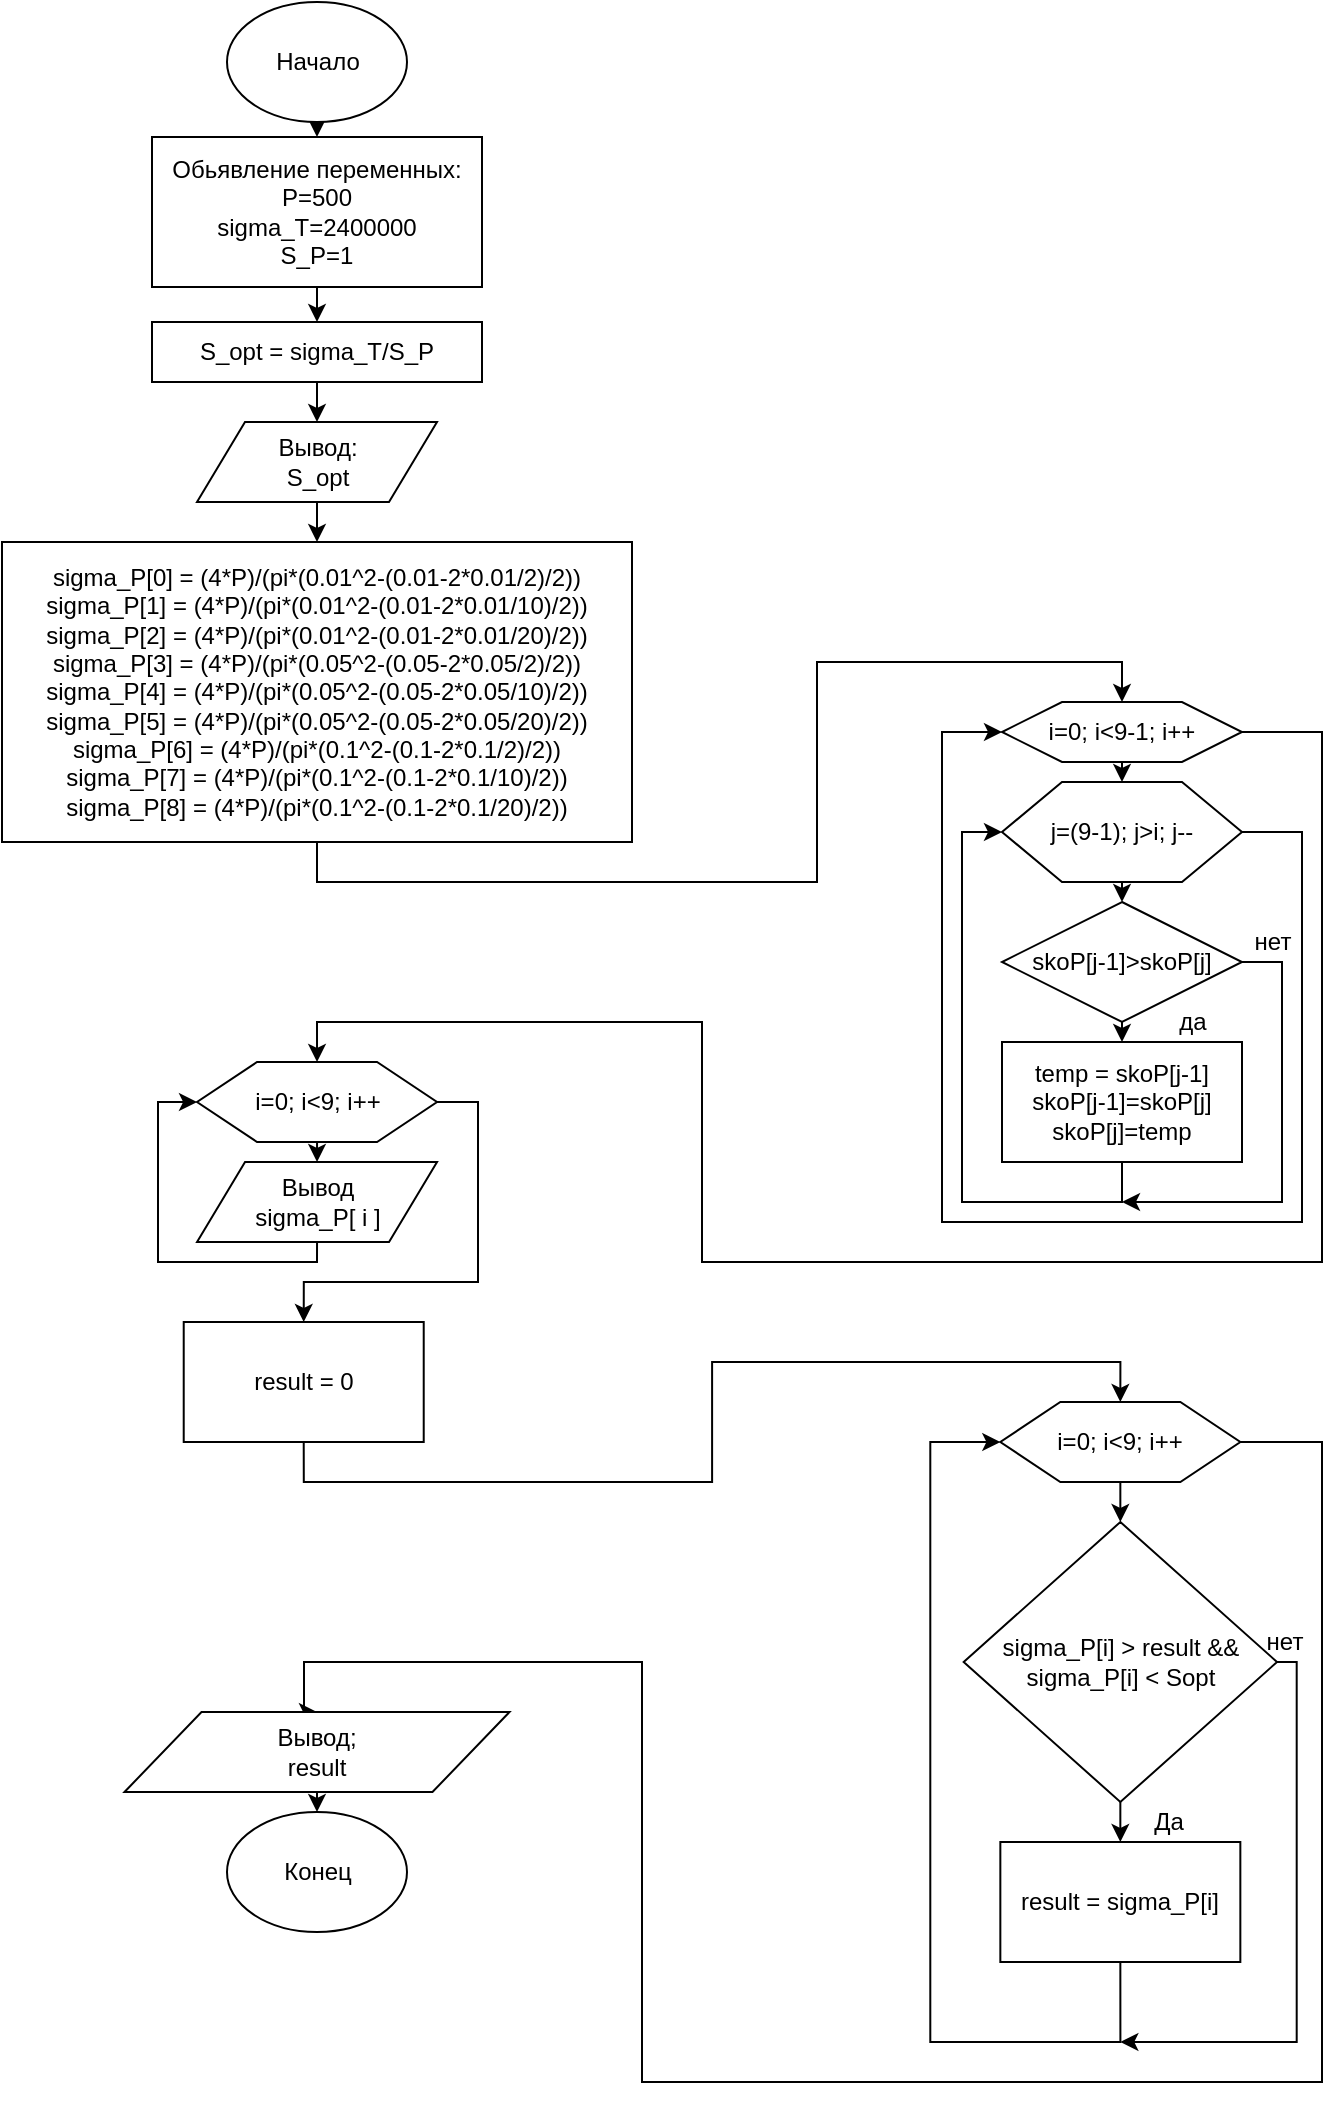 <mxfile version="12.9.6" type="device"><diagram id="tHWinmDh233oA0aXXFd2" name="Page-1"><mxGraphModel dx="2433" dy="657" grid="1" gridSize="10" guides="1" tooltips="1" connect="1" arrows="1" fold="1" page="1" pageScale="1" pageWidth="850" pageHeight="1100" math="0" shadow="0"><root><mxCell id="0"/><mxCell id="1" parent="0"/><mxCell id="iojPNK5mjRw36MOQrYAz-157" style="edgeStyle=orthogonalEdgeStyle;rounded=0;orthogonalLoop=1;jettySize=auto;html=1;exitX=1;exitY=0.5;exitDx=0;exitDy=0;" edge="1" parent="1"><mxGeometry relative="1" as="geometry"><Array as="points"><mxPoint x="905" y="1383"/><mxPoint x="905" y="1580"/><mxPoint x="815" y="1580"/></Array><mxPoint x="875" y="1382.5" as="sourcePoint"/></mxGeometry></mxCell><mxCell id="iojPNK5mjRw36MOQrYAz-158" style="edgeStyle=orthogonalEdgeStyle;rounded=0;orthogonalLoop=1;jettySize=auto;html=1;exitX=1;exitY=0.5;exitDx=0;exitDy=0;entryX=0;entryY=0.5;entryDx=0;entryDy=0;" edge="1" parent="1"><mxGeometry relative="1" as="geometry"><Array as="points"><mxPoint x="895" y="1420"/><mxPoint x="895" y="1570"/><mxPoint x="725" y="1570"/><mxPoint x="725" y="1383"/></Array><mxPoint x="755" y="1382.5" as="targetPoint"/></mxGeometry></mxCell><mxCell id="iojPNK5mjRw36MOQrYAz-159" style="edgeStyle=orthogonalEdgeStyle;rounded=0;orthogonalLoop=1;jettySize=auto;html=1;exitX=1;exitY=0.5;exitDx=0;exitDy=0;entryX=0.5;entryY=0;entryDx=0;entryDy=0;" edge="1" parent="1"><mxGeometry relative="1" as="geometry"><Array as="points"><mxPoint x="895" y="1643"/><mxPoint x="895" y="1720"/><mxPoint x="815" y="1720"/></Array><mxPoint x="875" y="1642.5" as="sourcePoint"/></mxGeometry></mxCell><mxCell id="iojPNK5mjRw36MOQrYAz-160" style="edgeStyle=orthogonalEdgeStyle;rounded=0;orthogonalLoop=1;jettySize=auto;html=1;exitX=1;exitY=0.5;exitDx=0;exitDy=0;" edge="1" parent="1"><mxGeometry relative="1" as="geometry"><Array as="points"><mxPoint x="895" y="1743"/><mxPoint x="895" y="1820"/><mxPoint x="815" y="1820"/></Array><mxPoint x="875" y="1742.5" as="sourcePoint"/></mxGeometry></mxCell><mxCell id="iojPNK5mjRw36MOQrYAz-292" style="edgeStyle=orthogonalEdgeStyle;rounded=0;orthogonalLoop=1;jettySize=auto;html=1;exitX=1;exitY=0.5;exitDx=0;exitDy=0;" edge="1" parent="1"><mxGeometry relative="1" as="geometry"><Array as="points"><mxPoint x="892.5" y="1373"/><mxPoint x="892.5" y="1570"/><mxPoint x="802.5" y="1570"/></Array><mxPoint x="862.5" y="1372.5" as="sourcePoint"/></mxGeometry></mxCell><mxCell id="iojPNK5mjRw36MOQrYAz-293" style="edgeStyle=orthogonalEdgeStyle;rounded=0;orthogonalLoop=1;jettySize=auto;html=1;exitX=1;exitY=0.5;exitDx=0;exitDy=0;entryX=0;entryY=0.5;entryDx=0;entryDy=0;" edge="1" parent="1"><mxGeometry relative="1" as="geometry"><Array as="points"><mxPoint x="882.5" y="1410"/><mxPoint x="882.5" y="1560"/><mxPoint x="712.5" y="1560"/><mxPoint x="712.5" y="1373"/></Array><mxPoint x="742.5" y="1372.5" as="targetPoint"/></mxGeometry></mxCell><mxCell id="iojPNK5mjRw36MOQrYAz-294" style="edgeStyle=orthogonalEdgeStyle;rounded=0;orthogonalLoop=1;jettySize=auto;html=1;exitX=1;exitY=0.5;exitDx=0;exitDy=0;entryX=0.5;entryY=0;entryDx=0;entryDy=0;" edge="1" parent="1"><mxGeometry relative="1" as="geometry"><Array as="points"><mxPoint x="882.5" y="1633"/><mxPoint x="882.5" y="1710"/><mxPoint x="802.5" y="1710"/></Array><mxPoint x="862.5" y="1632.5" as="sourcePoint"/></mxGeometry></mxCell><mxCell id="iojPNK5mjRw36MOQrYAz-295" style="edgeStyle=orthogonalEdgeStyle;rounded=0;orthogonalLoop=1;jettySize=auto;html=1;exitX=1;exitY=0.5;exitDx=0;exitDy=0;" edge="1" parent="1"><mxGeometry relative="1" as="geometry"><Array as="points"><mxPoint x="882.5" y="1733"/><mxPoint x="882.5" y="1810"/><mxPoint x="802.5" y="1810"/></Array><mxPoint x="862.5" y="1732.5" as="sourcePoint"/></mxGeometry></mxCell><mxCell id="iojPNK5mjRw36MOQrYAz-296" style="edgeStyle=orthogonalEdgeStyle;rounded=0;orthogonalLoop=1;jettySize=auto;html=1;exitX=0.5;exitY=1;exitDx=0;exitDy=0;entryX=0.5;entryY=0;entryDx=0;entryDy=0;" edge="1" parent="1" source="iojPNK5mjRw36MOQrYAz-297" target="iojPNK5mjRw36MOQrYAz-299"><mxGeometry relative="1" as="geometry"/></mxCell><mxCell id="iojPNK5mjRw36MOQrYAz-297" value="Начало" style="ellipse;whiteSpace=wrap;html=1;" vertex="1" parent="1"><mxGeometry x="92.5" y="30" width="90" height="60" as="geometry"/></mxCell><mxCell id="iojPNK5mjRw36MOQrYAz-298" style="edgeStyle=orthogonalEdgeStyle;rounded=0;orthogonalLoop=1;jettySize=auto;html=1;exitX=0.5;exitY=1;exitDx=0;exitDy=0;entryX=0.5;entryY=0;entryDx=0;entryDy=0;" edge="1" parent="1" source="iojPNK5mjRw36MOQrYAz-299" target="iojPNK5mjRw36MOQrYAz-301"><mxGeometry relative="1" as="geometry"/></mxCell><mxCell id="iojPNK5mjRw36MOQrYAz-299" value="&lt;div&gt;Обьявление переменных:&lt;/div&gt;&lt;div&gt;P=500&lt;/div&gt;&lt;div&gt;sigma_T=2400000&lt;/div&gt;&lt;div&gt;S_P=1&lt;br&gt;&lt;/div&gt;" style="rounded=0;whiteSpace=wrap;html=1;" vertex="1" parent="1"><mxGeometry x="55" y="97.5" width="165" height="75" as="geometry"/></mxCell><mxCell id="iojPNK5mjRw36MOQrYAz-300" style="edgeStyle=orthogonalEdgeStyle;rounded=0;orthogonalLoop=1;jettySize=auto;html=1;exitX=0.5;exitY=1;exitDx=0;exitDy=0;entryX=0.5;entryY=0;entryDx=0;entryDy=0;" edge="1" parent="1" source="iojPNK5mjRw36MOQrYAz-301" target="iojPNK5mjRw36MOQrYAz-303"><mxGeometry relative="1" as="geometry"/></mxCell><mxCell id="iojPNK5mjRw36MOQrYAz-301" value="S_opt = sigma_T/S_P" style="rounded=0;whiteSpace=wrap;html=1;" vertex="1" parent="1"><mxGeometry x="55" y="190" width="165" height="30" as="geometry"/></mxCell><mxCell id="iojPNK5mjRw36MOQrYAz-339" style="edgeStyle=orthogonalEdgeStyle;rounded=0;orthogonalLoop=1;jettySize=auto;html=1;exitX=0.5;exitY=1;exitDx=0;exitDy=0;entryX=0.5;entryY=0;entryDx=0;entryDy=0;" edge="1" parent="1" source="iojPNK5mjRw36MOQrYAz-303" target="iojPNK5mjRw36MOQrYAz-312"><mxGeometry relative="1" as="geometry"><Array as="points"><mxPoint x="138" y="300"/><mxPoint x="138" y="300"/></Array></mxGeometry></mxCell><mxCell id="iojPNK5mjRw36MOQrYAz-303" value="&lt;div&gt;Вывод:&lt;/div&gt;&lt;div&gt;S_opt&lt;br&gt;&lt;/div&gt;" style="shape=parallelogram;perimeter=parallelogramPerimeter;whiteSpace=wrap;html=1;" vertex="1" parent="1"><mxGeometry x="77.5" y="240" width="120" height="40" as="geometry"/></mxCell><mxCell id="iojPNK5mjRw36MOQrYAz-435" style="edgeStyle=orthogonalEdgeStyle;rounded=0;orthogonalLoop=1;jettySize=auto;html=1;exitX=0.5;exitY=1;exitDx=0;exitDy=0;entryX=0.5;entryY=0;entryDx=0;entryDy=0;" edge="1" parent="1" source="iojPNK5mjRw36MOQrYAz-312" target="iojPNK5mjRw36MOQrYAz-424"><mxGeometry relative="1" as="geometry"/></mxCell><mxCell id="iojPNK5mjRw36MOQrYAz-312" value="sigma_P[0] = (4*P)/(pi*(0.01^2-(0.01-2*0.01/2)/2))&lt;br&gt;sigma_P[1] = (4*P)/(pi*(0.01^2-(0.01-2*0.01/10)/2))&lt;br&gt;sigma_P[2] = (4*P)/(pi*(0.01^2-(0.01-2*0.01/20)/2))&lt;br&gt;sigma_P[3] = (4*P)/(pi*(0.05^2-(0.05-2*0.05/2)/2))&lt;br&gt;sigma_P[4] = (4*P)/(pi*(0.05^2-(0.05-2*0.05/10)/2))&lt;br&gt;sigma_P[5] = (4*P)/(pi*(0.05^2-(0.05-2*0.05/20)/2))&lt;br&gt;sigma_P[6] = (4*P)/(pi*(0.1^2-(0.1-2*0.1/2)/2))&lt;br&gt;sigma_P[7] = (4*P)/(pi*(0.1^2-(0.1-2*0.1/10)/2))&lt;br&gt;sigma_P[8] = (4*P)/(pi*(0.1^2-(0.1-2*0.1/20)/2))" style="rounded=0;whiteSpace=wrap;html=1;" vertex="1" parent="1"><mxGeometry x="-20" y="300" width="315" height="150" as="geometry"/></mxCell><mxCell id="iojPNK5mjRw36MOQrYAz-313" style="edgeStyle=orthogonalEdgeStyle;rounded=0;orthogonalLoop=1;jettySize=auto;html=1;exitX=0.5;exitY=1;exitDx=0;exitDy=0;entryX=0.5;entryY=0;entryDx=0;entryDy=0;" edge="1" parent="1" source="iojPNK5mjRw36MOQrYAz-315" target="iojPNK5mjRw36MOQrYAz-317"><mxGeometry relative="1" as="geometry"/></mxCell><mxCell id="iojPNK5mjRw36MOQrYAz-341" style="edgeStyle=orthogonalEdgeStyle;rounded=0;orthogonalLoop=1;jettySize=auto;html=1;exitX=1;exitY=0.5;exitDx=0;exitDy=0;entryX=0.5;entryY=0;entryDx=0;entryDy=0;" edge="1" parent="1" source="iojPNK5mjRw36MOQrYAz-315" target="iojPNK5mjRw36MOQrYAz-319"><mxGeometry relative="1" as="geometry"><Array as="points"><mxPoint x="218.02" y="580"/><mxPoint x="218.02" y="670"/><mxPoint x="131.02" y="670"/></Array></mxGeometry></mxCell><mxCell id="iojPNK5mjRw36MOQrYAz-315" value="i=0; i&amp;lt;9; i++" style="shape=hexagon;perimeter=hexagonPerimeter2;whiteSpace=wrap;html=1;" vertex="1" parent="1"><mxGeometry x="77.52" y="560" width="120" height="40" as="geometry"/></mxCell><mxCell id="iojPNK5mjRw36MOQrYAz-316" style="edgeStyle=orthogonalEdgeStyle;rounded=0;orthogonalLoop=1;jettySize=auto;html=1;exitX=0.5;exitY=1;exitDx=0;exitDy=0;entryX=0;entryY=0.5;entryDx=0;entryDy=0;" edge="1" parent="1" source="iojPNK5mjRw36MOQrYAz-317" target="iojPNK5mjRw36MOQrYAz-315"><mxGeometry relative="1" as="geometry"><Array as="points"><mxPoint x="138" y="660"/><mxPoint x="58" y="660"/><mxPoint x="58" y="580"/></Array></mxGeometry></mxCell><mxCell id="iojPNK5mjRw36MOQrYAz-317" value="Вывод&lt;br&gt;&lt;div&gt;sigma_P[ i ]&lt;/div&gt;" style="shape=parallelogram;perimeter=parallelogramPerimeter;whiteSpace=wrap;html=1;" vertex="1" parent="1"><mxGeometry x="77.52" y="610" width="120" height="40" as="geometry"/></mxCell><mxCell id="iojPNK5mjRw36MOQrYAz-318" style="edgeStyle=orthogonalEdgeStyle;rounded=0;orthogonalLoop=1;jettySize=auto;html=1;exitX=0.5;exitY=1;exitDx=0;exitDy=0;entryX=0.5;entryY=0;entryDx=0;entryDy=0;" edge="1" parent="1" source="iojPNK5mjRw36MOQrYAz-319" target="iojPNK5mjRw36MOQrYAz-322"><mxGeometry relative="1" as="geometry"/></mxCell><mxCell id="iojPNK5mjRw36MOQrYAz-319" value="result = 0" style="rounded=0;whiteSpace=wrap;html=1;" vertex="1" parent="1"><mxGeometry x="70.86" y="690" width="120" height="60" as="geometry"/></mxCell><mxCell id="iojPNK5mjRw36MOQrYAz-320" style="edgeStyle=orthogonalEdgeStyle;rounded=0;orthogonalLoop=1;jettySize=auto;html=1;exitX=1;exitY=0.5;exitDx=0;exitDy=0;entryX=0.5;entryY=0;entryDx=0;entryDy=0;" edge="1" parent="1" source="iojPNK5mjRw36MOQrYAz-322" target="iojPNK5mjRw36MOQrYAz-338"><mxGeometry relative="1" as="geometry"><Array as="points"><mxPoint x="640" y="750"/><mxPoint x="640" y="1070"/><mxPoint x="300" y="1070"/><mxPoint x="300" y="860"/><mxPoint x="131" y="860"/><mxPoint x="131" y="885"/></Array><mxPoint x="131.36" y="1120" as="targetPoint"/></mxGeometry></mxCell><mxCell id="iojPNK5mjRw36MOQrYAz-342" style="edgeStyle=orthogonalEdgeStyle;rounded=0;orthogonalLoop=1;jettySize=auto;html=1;exitX=0.5;exitY=1;exitDx=0;exitDy=0;entryX=0.5;entryY=0;entryDx=0;entryDy=0;" edge="1" parent="1" source="iojPNK5mjRw36MOQrYAz-322" target="iojPNK5mjRw36MOQrYAz-325"><mxGeometry relative="1" as="geometry"/></mxCell><mxCell id="iojPNK5mjRw36MOQrYAz-322" value="i=0; i&amp;lt;9; i++" style="shape=hexagon;perimeter=hexagonPerimeter2;whiteSpace=wrap;html=1;" vertex="1" parent="1"><mxGeometry x="479.17" y="730" width="120" height="40" as="geometry"/></mxCell><mxCell id="iojPNK5mjRw36MOQrYAz-323" style="edgeStyle=orthogonalEdgeStyle;rounded=0;orthogonalLoop=1;jettySize=auto;html=1;exitX=0.5;exitY=1;exitDx=0;exitDy=0;entryX=0.5;entryY=0;entryDx=0;entryDy=0;" edge="1" parent="1" source="iojPNK5mjRw36MOQrYAz-325" target="iojPNK5mjRw36MOQrYAz-329"><mxGeometry relative="1" as="geometry"/></mxCell><mxCell id="iojPNK5mjRw36MOQrYAz-324" style="edgeStyle=orthogonalEdgeStyle;rounded=0;orthogonalLoop=1;jettySize=auto;html=1;exitX=1;exitY=0.5;exitDx=0;exitDy=0;" edge="1" parent="1" source="iojPNK5mjRw36MOQrYAz-325"><mxGeometry relative="1" as="geometry"><mxPoint x="539.17" y="1050" as="targetPoint"/><Array as="points"><mxPoint x="627.33" y="860"/><mxPoint x="627.33" y="1050"/></Array></mxGeometry></mxCell><mxCell id="iojPNK5mjRw36MOQrYAz-325" value="&lt;div&gt;sigma_P[i] &amp;gt; result &amp;amp;&amp;amp;&lt;/div&gt;&lt;div&gt; sigma_P[i] &amp;lt; Sopt&lt;/div&gt;" style="rhombus;whiteSpace=wrap;html=1;" vertex="1" parent="1"><mxGeometry x="460.84" y="790" width="156.66" height="140" as="geometry"/></mxCell><mxCell id="iojPNK5mjRw36MOQrYAz-328" style="edgeStyle=orthogonalEdgeStyle;rounded=0;orthogonalLoop=1;jettySize=auto;html=1;exitX=0.5;exitY=1;exitDx=0;exitDy=0;entryX=0;entryY=0.5;entryDx=0;entryDy=0;" edge="1" parent="1" source="iojPNK5mjRw36MOQrYAz-329" target="iojPNK5mjRw36MOQrYAz-322"><mxGeometry relative="1" as="geometry"><Array as="points"><mxPoint x="539.17" y="1050"/><mxPoint x="444.17" y="1050"/><mxPoint x="444.17" y="750"/></Array></mxGeometry></mxCell><mxCell id="iojPNK5mjRw36MOQrYAz-329" value="result = sigma_P[i]" style="rounded=0;whiteSpace=wrap;html=1;" vertex="1" parent="1"><mxGeometry x="479.17" y="950" width="120" height="60" as="geometry"/></mxCell><mxCell id="iojPNK5mjRw36MOQrYAz-330" value="Да" style="text;html=1;align=center;verticalAlign=middle;resizable=0;points=[];autosize=1;" vertex="1" parent="1"><mxGeometry x="548.33" y="930" width="30" height="20" as="geometry"/></mxCell><mxCell id="iojPNK5mjRw36MOQrYAz-331" value="нет" style="text;html=1;align=center;verticalAlign=middle;resizable=0;points=[];autosize=1;" vertex="1" parent="1"><mxGeometry x="605.83" y="840" width="30" height="20" as="geometry"/></mxCell><mxCell id="iojPNK5mjRw36MOQrYAz-332" value="Конец" style="ellipse;whiteSpace=wrap;html=1;" vertex="1" parent="1"><mxGeometry x="92.5" y="935" width="90" height="60" as="geometry"/></mxCell><mxCell id="iojPNK5mjRw36MOQrYAz-337" style="edgeStyle=orthogonalEdgeStyle;rounded=0;orthogonalLoop=1;jettySize=auto;html=1;exitX=0.5;exitY=1;exitDx=0;exitDy=0;entryX=0.5;entryY=0;entryDx=0;entryDy=0;" edge="1" parent="1" source="iojPNK5mjRw36MOQrYAz-338" target="iojPNK5mjRw36MOQrYAz-332"><mxGeometry relative="1" as="geometry"/></mxCell><mxCell id="iojPNK5mjRw36MOQrYAz-338" value="&lt;div&gt;Вывод;&lt;/div&gt;&lt;div&gt;result&lt;br&gt;&lt;/div&gt;" style="shape=parallelogram;perimeter=parallelogramPerimeter;whiteSpace=wrap;html=1;" vertex="1" parent="1"><mxGeometry x="41.25" y="885" width="192.5" height="40" as="geometry"/></mxCell><mxCell id="iojPNK5mjRw36MOQrYAz-422" style="edgeStyle=orthogonalEdgeStyle;rounded=0;orthogonalLoop=1;jettySize=auto;html=1;exitX=0.5;exitY=1;exitDx=0;exitDy=0;entryX=0.5;entryY=0;entryDx=0;entryDy=0;" edge="1" parent="1" source="iojPNK5mjRw36MOQrYAz-424" target="iojPNK5mjRw36MOQrYAz-427"><mxGeometry relative="1" as="geometry"/></mxCell><mxCell id="iojPNK5mjRw36MOQrYAz-423" style="edgeStyle=orthogonalEdgeStyle;rounded=0;orthogonalLoop=1;jettySize=auto;html=1;exitX=1;exitY=0.5;exitDx=0;exitDy=0;entryX=0.5;entryY=0;entryDx=0;entryDy=0;" edge="1" parent="1" source="iojPNK5mjRw36MOQrYAz-424" target="iojPNK5mjRw36MOQrYAz-315"><mxGeometry relative="1" as="geometry"><Array as="points"><mxPoint x="640" y="395"/><mxPoint x="640" y="660"/><mxPoint x="330" y="660"/><mxPoint x="330" y="540"/><mxPoint x="138" y="540"/></Array><mxPoint x="540" y="670" as="targetPoint"/></mxGeometry></mxCell><mxCell id="iojPNK5mjRw36MOQrYAz-424" value="i=0; i&amp;lt;9-1; i++" style="shape=hexagon;perimeter=hexagonPerimeter2;whiteSpace=wrap;html=1;" vertex="1" parent="1"><mxGeometry x="480" y="380" width="120" height="30" as="geometry"/></mxCell><mxCell id="iojPNK5mjRw36MOQrYAz-425" style="edgeStyle=orthogonalEdgeStyle;rounded=0;orthogonalLoop=1;jettySize=auto;html=1;exitX=0.5;exitY=1;exitDx=0;exitDy=0;entryX=0.5;entryY=0;entryDx=0;entryDy=0;" edge="1" parent="1" source="iojPNK5mjRw36MOQrYAz-427" target="iojPNK5mjRw36MOQrYAz-430"><mxGeometry relative="1" as="geometry"/></mxCell><mxCell id="iojPNK5mjRw36MOQrYAz-426" style="edgeStyle=orthogonalEdgeStyle;rounded=0;orthogonalLoop=1;jettySize=auto;html=1;exitX=1;exitY=0.5;exitDx=0;exitDy=0;entryX=0;entryY=0.5;entryDx=0;entryDy=0;" edge="1" parent="1" source="iojPNK5mjRw36MOQrYAz-427" target="iojPNK5mjRw36MOQrYAz-424"><mxGeometry relative="1" as="geometry"><Array as="points"><mxPoint x="630" y="445"/><mxPoint x="630" y="640"/><mxPoint x="450" y="640"/><mxPoint x="450" y="395"/></Array></mxGeometry></mxCell><mxCell id="iojPNK5mjRw36MOQrYAz-427" value="j=(9-1); j&amp;gt;i; j--" style="shape=hexagon;perimeter=hexagonPerimeter2;whiteSpace=wrap;html=1;" vertex="1" parent="1"><mxGeometry x="480" y="420" width="120" height="50" as="geometry"/></mxCell><mxCell id="iojPNK5mjRw36MOQrYAz-428" style="edgeStyle=orthogonalEdgeStyle;rounded=0;orthogonalLoop=1;jettySize=auto;html=1;exitX=0.5;exitY=1;exitDx=0;exitDy=0;entryX=0.5;entryY=0;entryDx=0;entryDy=0;" edge="1" parent="1" source="iojPNK5mjRw36MOQrYAz-430" target="iojPNK5mjRw36MOQrYAz-432"><mxGeometry relative="1" as="geometry"/></mxCell><mxCell id="iojPNK5mjRw36MOQrYAz-429" style="edgeStyle=orthogonalEdgeStyle;rounded=0;orthogonalLoop=1;jettySize=auto;html=1;exitX=1;exitY=0.5;exitDx=0;exitDy=0;" edge="1" parent="1" source="iojPNK5mjRw36MOQrYAz-430"><mxGeometry relative="1" as="geometry"><mxPoint x="540" y="630" as="targetPoint"/><Array as="points"><mxPoint x="620" y="510"/><mxPoint x="620" y="630"/></Array></mxGeometry></mxCell><mxCell id="iojPNK5mjRw36MOQrYAz-430" value="skoP[j-1]&amp;gt;skoP[j]" style="rhombus;whiteSpace=wrap;html=1;" vertex="1" parent="1"><mxGeometry x="480" y="480" width="120" height="60" as="geometry"/></mxCell><mxCell id="iojPNK5mjRw36MOQrYAz-431" style="edgeStyle=orthogonalEdgeStyle;rounded=0;orthogonalLoop=1;jettySize=auto;html=1;exitX=0.5;exitY=1;exitDx=0;exitDy=0;entryX=0;entryY=0.5;entryDx=0;entryDy=0;" edge="1" parent="1" source="iojPNK5mjRw36MOQrYAz-432" target="iojPNK5mjRw36MOQrYAz-427"><mxGeometry relative="1" as="geometry"/></mxCell><mxCell id="iojPNK5mjRw36MOQrYAz-432" value="&lt;div&gt;temp = skoP[j-1]&lt;/div&gt;&lt;div&gt;skoP[j-1]=skoP[j]&lt;/div&gt;&lt;div&gt;skoP[j]=temp&lt;br&gt;&lt;/div&gt;" style="rounded=0;whiteSpace=wrap;html=1;" vertex="1" parent="1"><mxGeometry x="480" y="550" width="120" height="60" as="geometry"/></mxCell><mxCell id="iojPNK5mjRw36MOQrYAz-433" value="&lt;div&gt;да&lt;/div&gt;" style="text;html=1;align=center;verticalAlign=middle;resizable=0;points=[];autosize=1;" vertex="1" parent="1"><mxGeometry x="560" y="530" width="30" height="20" as="geometry"/></mxCell><mxCell id="iojPNK5mjRw36MOQrYAz-434" value="&lt;div&gt;нет&lt;/div&gt;" style="text;html=1;align=center;verticalAlign=middle;resizable=0;points=[];autosize=1;" vertex="1" parent="1"><mxGeometry x="600" y="490" width="30" height="20" as="geometry"/></mxCell></root></mxGraphModel></diagram></mxfile>